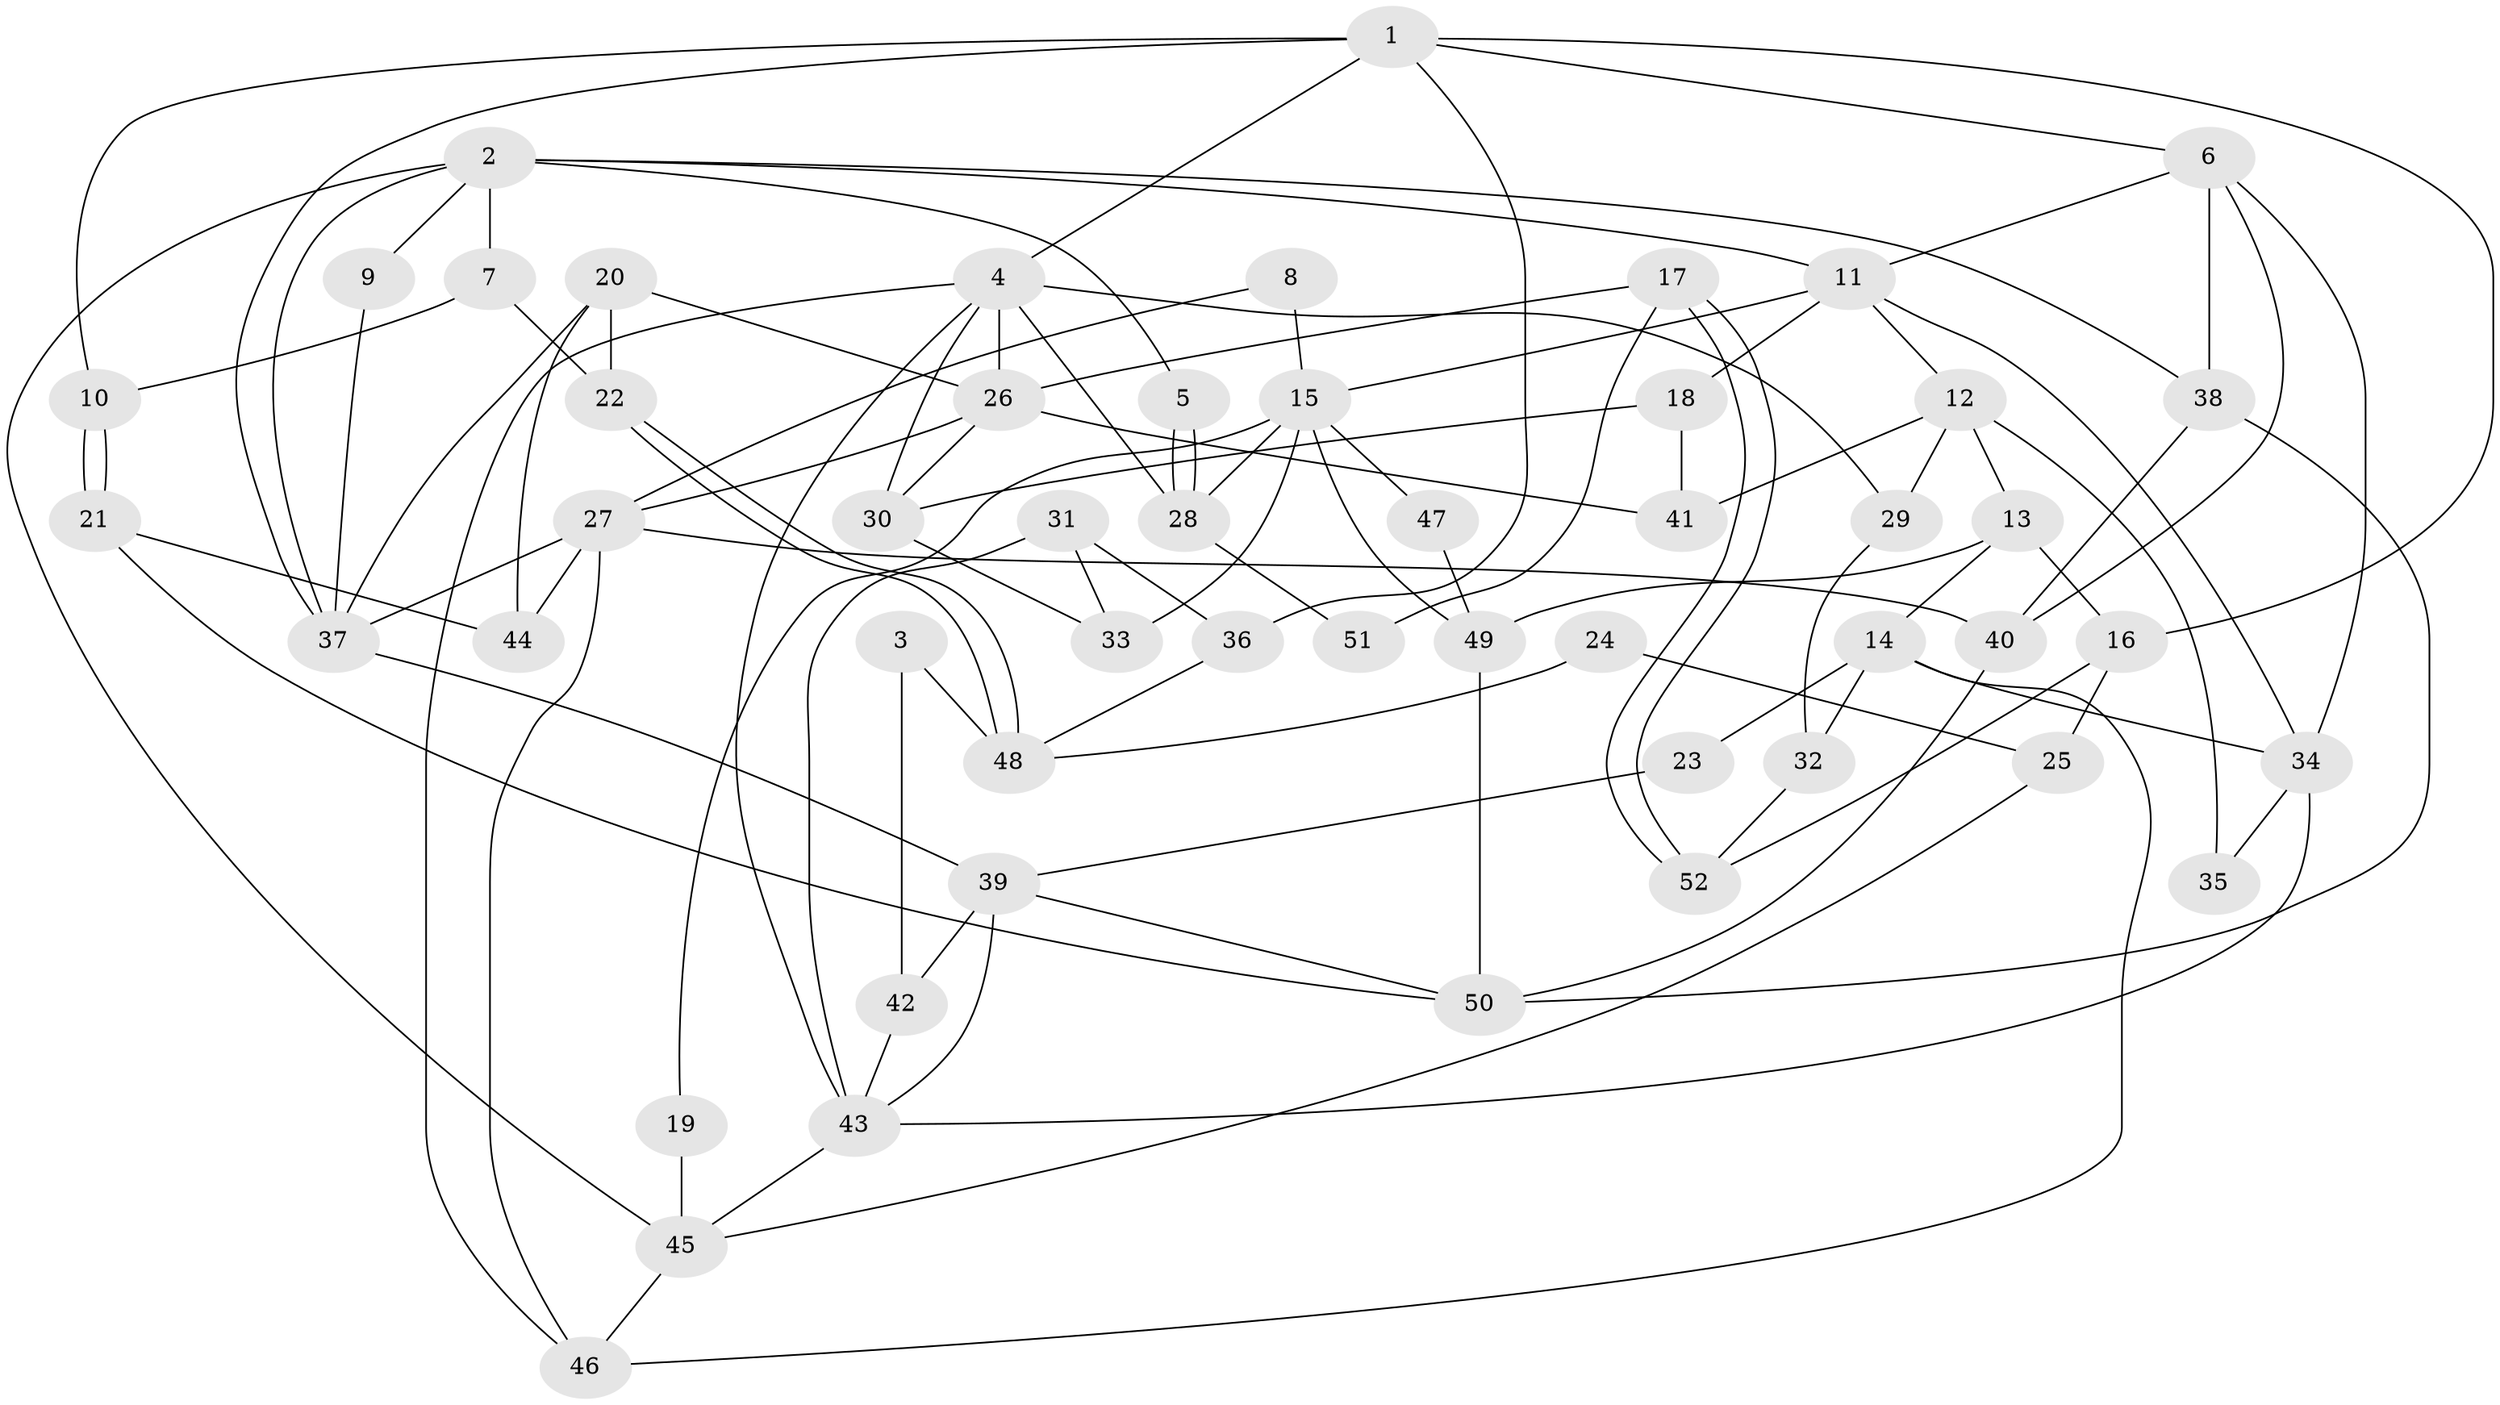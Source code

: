 // Generated by graph-tools (version 1.1) at 2025/02/03/09/25 03:02:07]
// undirected, 52 vertices, 104 edges
graph export_dot {
graph [start="1"]
  node [color=gray90,style=filled];
  1;
  2;
  3;
  4;
  5;
  6;
  7;
  8;
  9;
  10;
  11;
  12;
  13;
  14;
  15;
  16;
  17;
  18;
  19;
  20;
  21;
  22;
  23;
  24;
  25;
  26;
  27;
  28;
  29;
  30;
  31;
  32;
  33;
  34;
  35;
  36;
  37;
  38;
  39;
  40;
  41;
  42;
  43;
  44;
  45;
  46;
  47;
  48;
  49;
  50;
  51;
  52;
  1 -- 37;
  1 -- 4;
  1 -- 6;
  1 -- 10;
  1 -- 16;
  1 -- 36;
  2 -- 7;
  2 -- 37;
  2 -- 5;
  2 -- 9;
  2 -- 11;
  2 -- 38;
  2 -- 45;
  3 -- 48;
  3 -- 42;
  4 -- 28;
  4 -- 26;
  4 -- 29;
  4 -- 30;
  4 -- 43;
  4 -- 46;
  5 -- 28;
  5 -- 28;
  6 -- 11;
  6 -- 34;
  6 -- 38;
  6 -- 40;
  7 -- 22;
  7 -- 10;
  8 -- 27;
  8 -- 15;
  9 -- 37;
  10 -- 21;
  10 -- 21;
  11 -- 34;
  11 -- 12;
  11 -- 15;
  11 -- 18;
  12 -- 29;
  12 -- 13;
  12 -- 35;
  12 -- 41;
  13 -- 14;
  13 -- 16;
  13 -- 49;
  14 -- 46;
  14 -- 34;
  14 -- 23;
  14 -- 32;
  15 -- 49;
  15 -- 19;
  15 -- 28;
  15 -- 33;
  15 -- 47;
  16 -- 25;
  16 -- 52;
  17 -- 26;
  17 -- 52;
  17 -- 52;
  17 -- 51;
  18 -- 41;
  18 -- 30;
  19 -- 45;
  20 -- 44;
  20 -- 26;
  20 -- 22;
  20 -- 37;
  21 -- 50;
  21 -- 44;
  22 -- 48;
  22 -- 48;
  23 -- 39;
  24 -- 48;
  24 -- 25;
  25 -- 45;
  26 -- 30;
  26 -- 27;
  26 -- 41;
  27 -- 40;
  27 -- 37;
  27 -- 44;
  27 -- 46;
  28 -- 51;
  29 -- 32;
  30 -- 33;
  31 -- 43;
  31 -- 33;
  31 -- 36;
  32 -- 52;
  34 -- 43;
  34 -- 35;
  36 -- 48;
  37 -- 39;
  38 -- 40;
  38 -- 50;
  39 -- 50;
  39 -- 43;
  39 -- 42;
  40 -- 50;
  42 -- 43;
  43 -- 45;
  45 -- 46;
  47 -- 49;
  49 -- 50;
}

